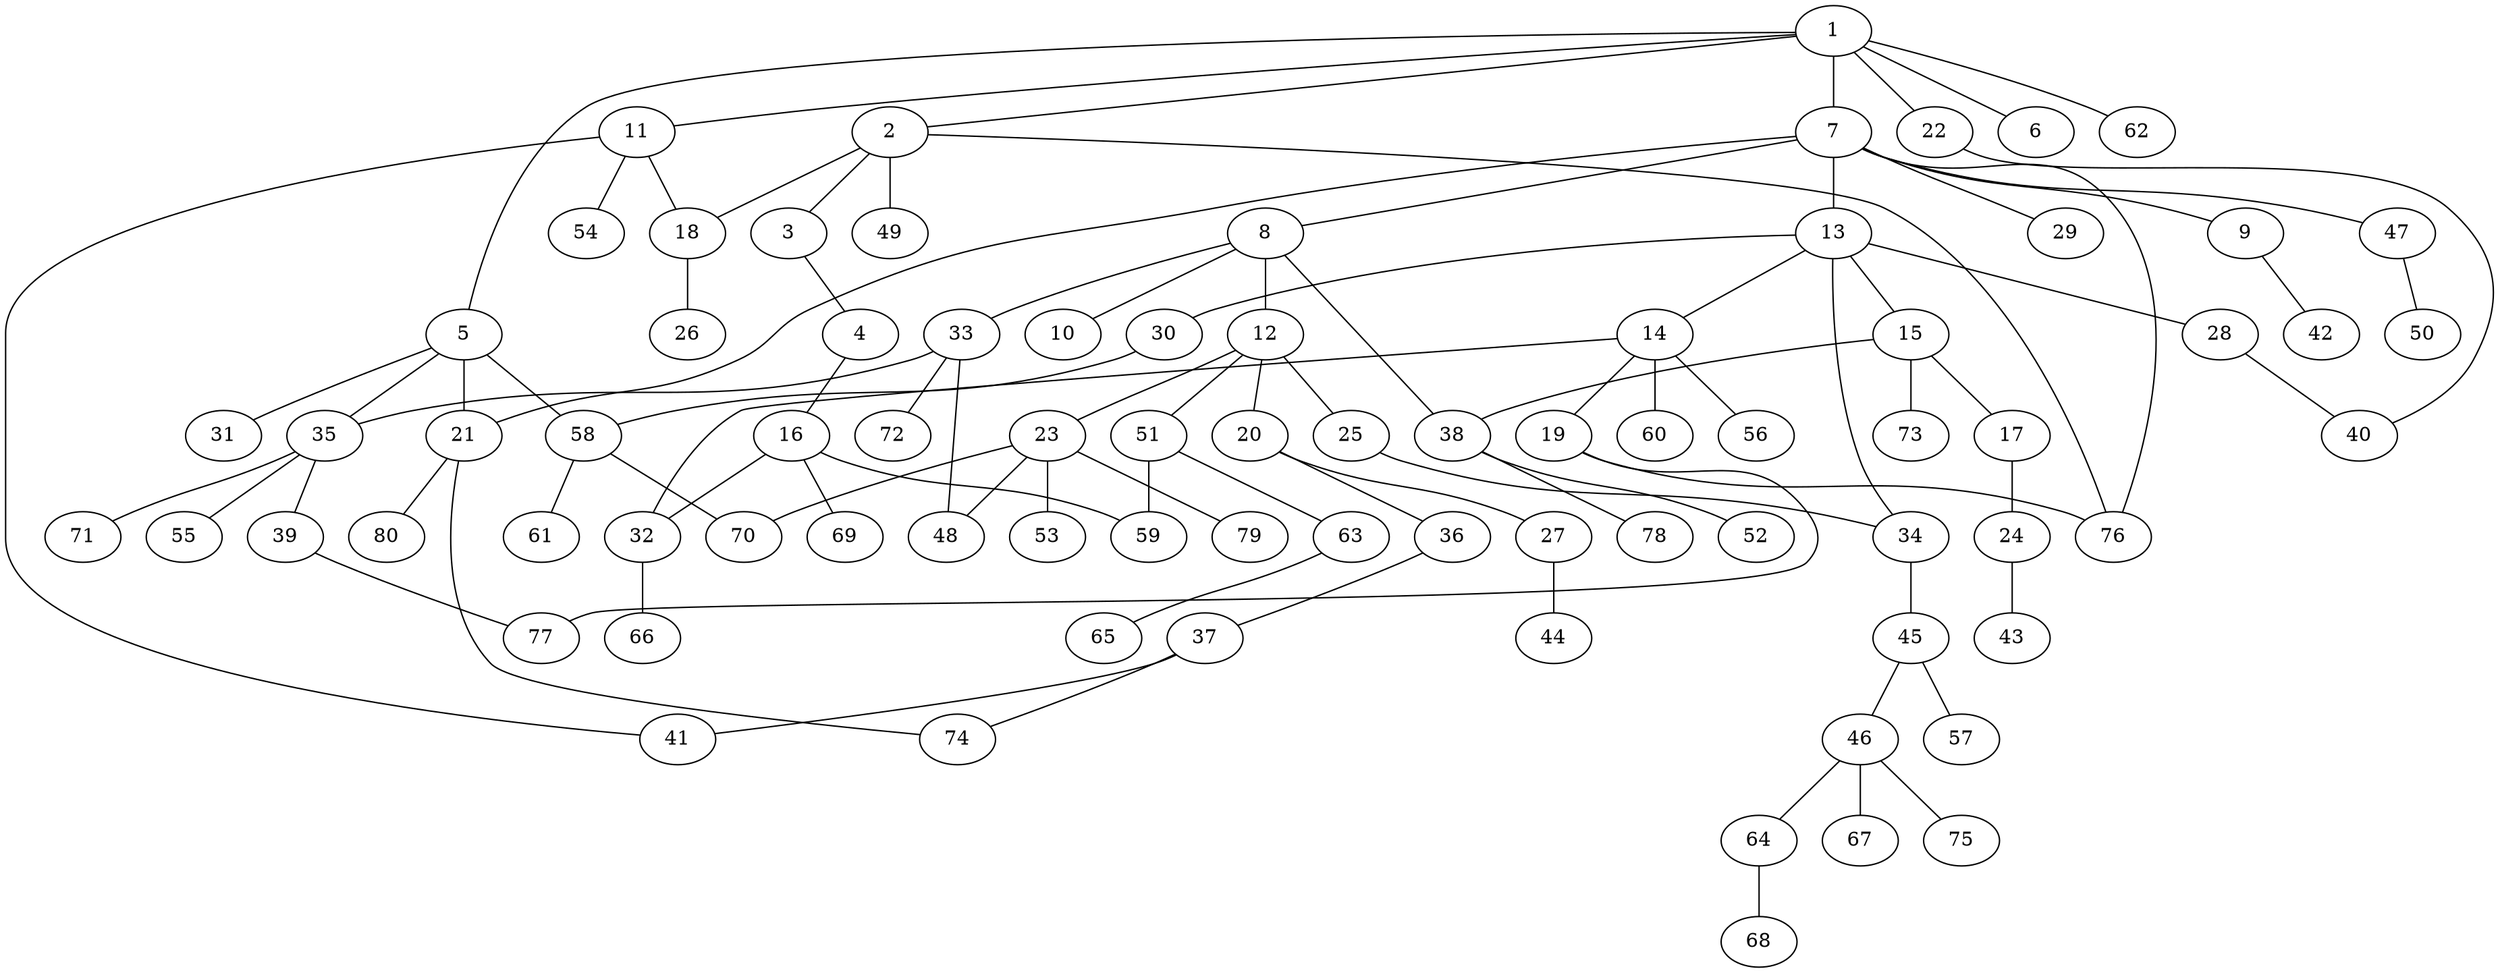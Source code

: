 graph graphname {1--2
1--5
1--6
1--7
1--11
1--22
1--62
2--3
2--18
2--49
2--76
3--4
4--16
5--21
5--31
5--35
5--58
7--8
7--9
7--13
7--21
7--29
7--47
7--76
8--10
8--12
8--33
8--38
9--42
11--18
11--41
11--54
12--20
12--23
12--25
12--51
13--14
13--15
13--28
13--30
13--34
14--19
14--32
14--56
14--60
15--17
15--38
15--73
16--32
16--59
16--69
17--24
18--26
19--76
19--77
20--27
20--36
21--74
21--80
22--40
23--48
23--53
23--70
23--79
24--43
25--34
27--44
28--40
30--58
32--66
33--35
33--48
33--72
34--45
35--39
35--55
35--71
36--37
37--41
37--74
38--52
38--78
39--77
45--46
45--57
46--64
46--67
46--75
47--50
51--59
51--63
58--61
58--70
63--65
64--68
}